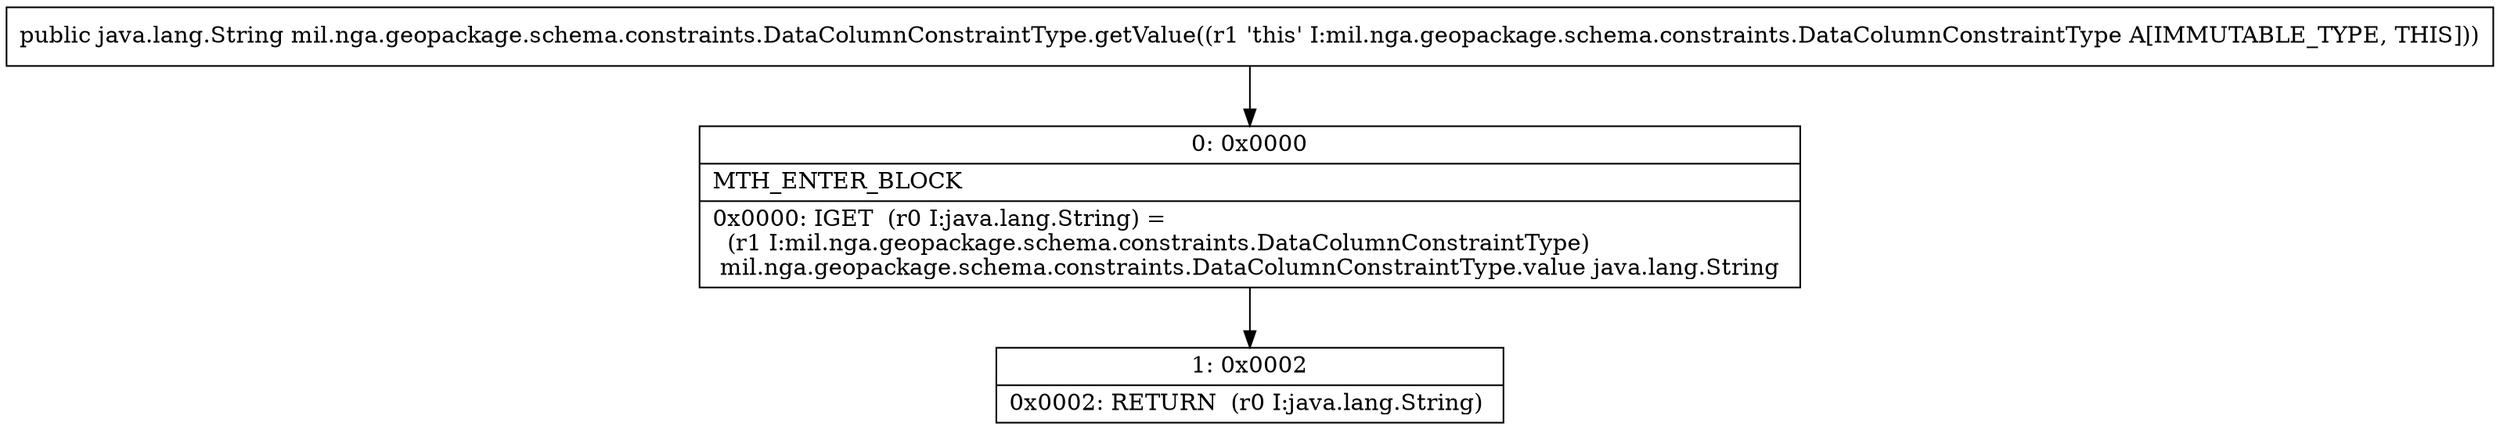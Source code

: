 digraph "CFG formil.nga.geopackage.schema.constraints.DataColumnConstraintType.getValue()Ljava\/lang\/String;" {
Node_0 [shape=record,label="{0\:\ 0x0000|MTH_ENTER_BLOCK\l|0x0000: IGET  (r0 I:java.lang.String) = \l  (r1 I:mil.nga.geopackage.schema.constraints.DataColumnConstraintType)\l mil.nga.geopackage.schema.constraints.DataColumnConstraintType.value java.lang.String \l}"];
Node_1 [shape=record,label="{1\:\ 0x0002|0x0002: RETURN  (r0 I:java.lang.String) \l}"];
MethodNode[shape=record,label="{public java.lang.String mil.nga.geopackage.schema.constraints.DataColumnConstraintType.getValue((r1 'this' I:mil.nga.geopackage.schema.constraints.DataColumnConstraintType A[IMMUTABLE_TYPE, THIS])) }"];
MethodNode -> Node_0;
Node_0 -> Node_1;
}

